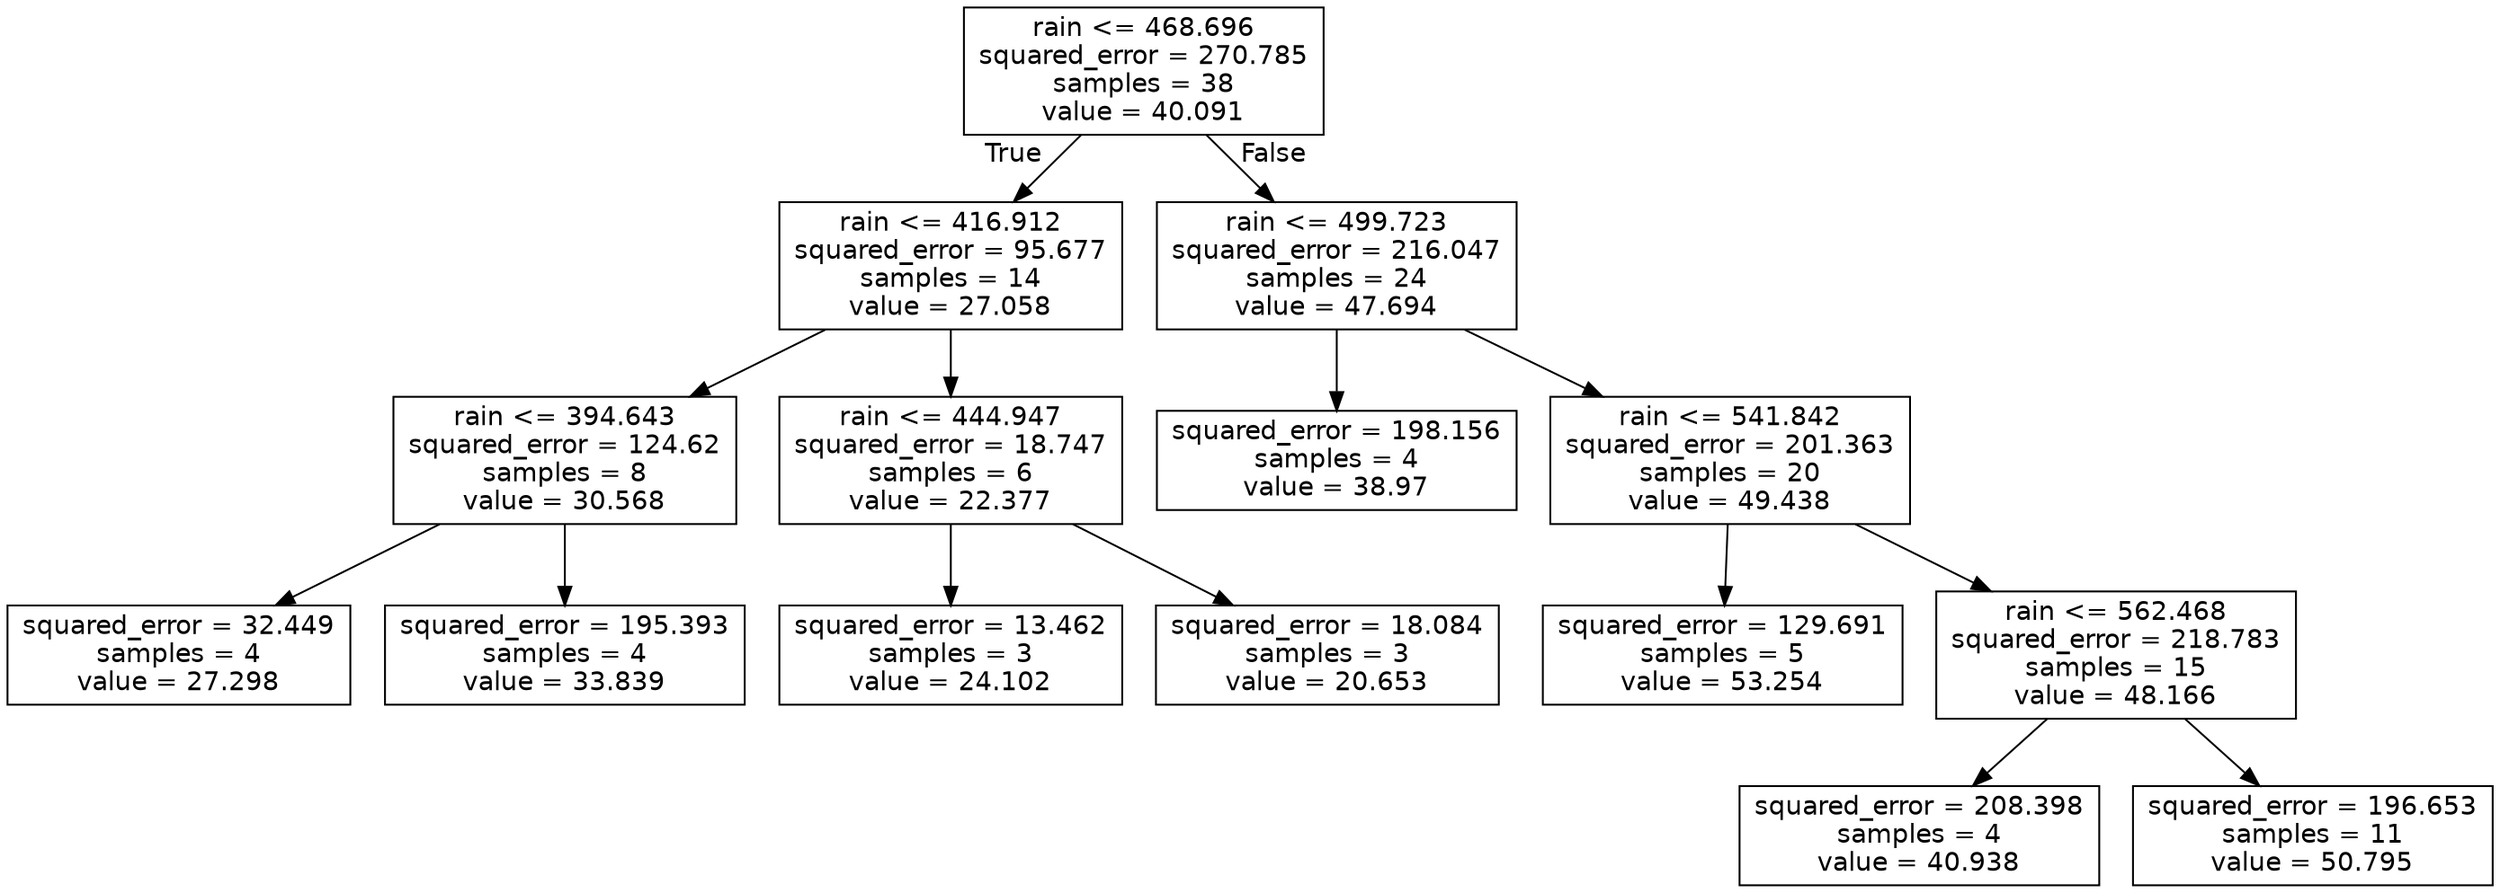digraph Tree {
node [shape=box, fontname="helvetica"] ;
edge [fontname="helvetica"] ;
0 [label="rain <= 468.696\nsquared_error = 270.785\nsamples = 38\nvalue = 40.091"] ;
1 [label="rain <= 416.912\nsquared_error = 95.677\nsamples = 14\nvalue = 27.058"] ;
0 -> 1 [labeldistance=2.5, labelangle=45, headlabel="True"] ;
5 [label="rain <= 394.643\nsquared_error = 124.62\nsamples = 8\nvalue = 30.568"] ;
1 -> 5 ;
11 [label="squared_error = 32.449\nsamples = 4\nvalue = 27.298"] ;
5 -> 11 ;
12 [label="squared_error = 195.393\nsamples = 4\nvalue = 33.839"] ;
5 -> 12 ;
6 [label="rain <= 444.947\nsquared_error = 18.747\nsamples = 6\nvalue = 22.377"] ;
1 -> 6 ;
13 [label="squared_error = 13.462\nsamples = 3\nvalue = 24.102"] ;
6 -> 13 ;
14 [label="squared_error = 18.084\nsamples = 3\nvalue = 20.653"] ;
6 -> 14 ;
2 [label="rain <= 499.723\nsquared_error = 216.047\nsamples = 24\nvalue = 47.694"] ;
0 -> 2 [labeldistance=2.5, labelangle=-45, headlabel="False"] ;
3 [label="squared_error = 198.156\nsamples = 4\nvalue = 38.97"] ;
2 -> 3 ;
4 [label="rain <= 541.842\nsquared_error = 201.363\nsamples = 20\nvalue = 49.438"] ;
2 -> 4 ;
7 [label="squared_error = 129.691\nsamples = 5\nvalue = 53.254"] ;
4 -> 7 ;
8 [label="rain <= 562.468\nsquared_error = 218.783\nsamples = 15\nvalue = 48.166"] ;
4 -> 8 ;
9 [label="squared_error = 208.398\nsamples = 4\nvalue = 40.938"] ;
8 -> 9 ;
10 [label="squared_error = 196.653\nsamples = 11\nvalue = 50.795"] ;
8 -> 10 ;
}